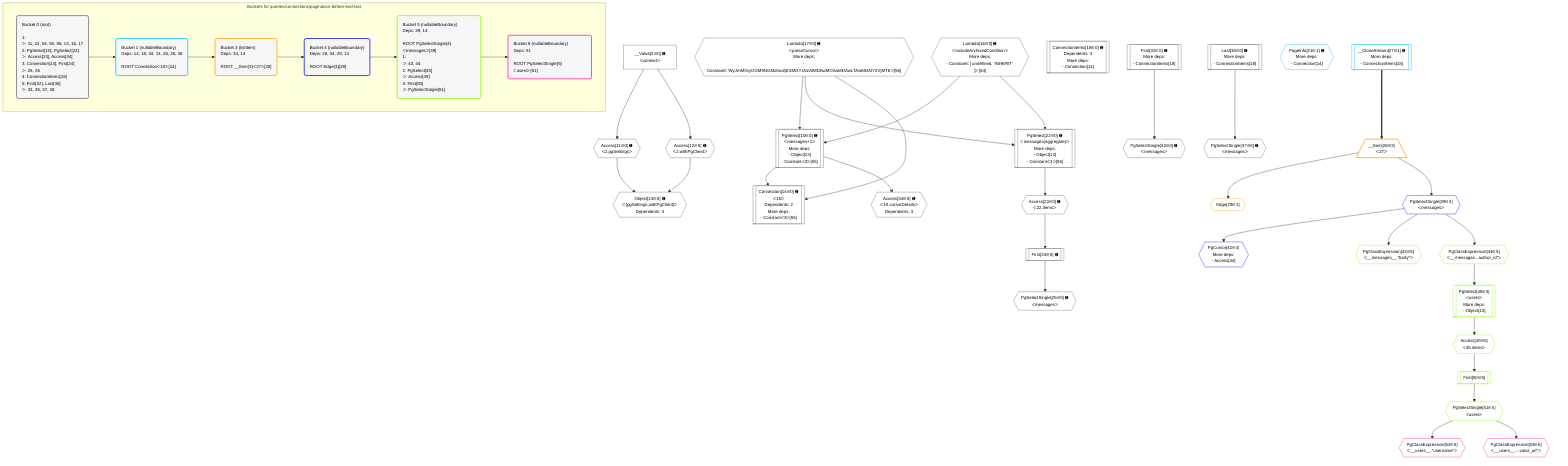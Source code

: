 %%{init: {'themeVariables': { 'fontSize': '12px'}}}%%
graph TD
    classDef path fill:#eee,stroke:#000,color:#000
    classDef plan fill:#fff,stroke-width:1px,color:#000
    classDef itemplan fill:#fff,stroke-width:2px,color:#000
    classDef unbatchedplan fill:#dff,stroke-width:1px,color:#000
    classDef sideeffectplan fill:#fcc,stroke-width:2px,color:#000
    classDef bucket fill:#f6f6f6,color:#000,stroke-width:2px,text-align:left

    subgraph "Buckets for queries/connections/pagination-before-end-last"
    Bucket0("Bucket 0 (root)<br /><br />1: <br />ᐳ: 11, 12, 54, 55, 56, 13, 16, 17<br />2: PgSelect[10], PgSelect[22]<br />ᐳ: Access[23], Access[34]<br />3: Connection[14], First[24]<br />ᐳ: 25, 26<br />4: ConnectionItems[18]<br />5: First[32], Last[36]<br />ᐳ: 33, 35, 37, 38"):::bucket
    Bucket1("Bucket 1 (nullableBoundary)<br />Deps: 14, 18, 34, 13, 26, 35, 38<br /><br />ROOT Connectionᐸ10ᐳ[14]"):::bucket
    Bucket3("Bucket 3 (listItem)<br />Deps: 34, 13<br /><br />ROOT __Item{3}ᐸ27ᐳ[28]"):::bucket
    Bucket4("Bucket 4 (nullableBoundary)<br />Deps: 28, 34, 29, 13<br /><br />ROOT Edge{3}[29]"):::bucket
    Bucket5("Bucket 5 (nullableBoundary)<br />Deps: 39, 13<br /><br />ROOT PgSelectSingle{4}ᐸmessagesᐳ[39]<br />1: <br />ᐳ: 43, 44<br />2: PgSelect[45]<br />ᐳ: Access[49]<br />3: First[50]<br />ᐳ: PgSelectSingle[51]"):::bucket
    Bucket6("Bucket 6 (nullableBoundary)<br />Deps: 51<br /><br />ROOT PgSelectSingle{5}ᐸusersᐳ[51]"):::bucket
    end
    Bucket0 --> Bucket1
    Bucket1 --> Bucket3
    Bucket3 --> Bucket4
    Bucket4 --> Bucket5
    Bucket5 --> Bucket6

    %% plan dependencies
    PgSelect10[["PgSelect[10∈0] ➊<br />ᐸmessages+1ᐳ<br />More deps:<br />- Object[13]<br />- Constantᐸ3ᐳ[55]"]]:::plan
    Lambda16{{"Lambda[16∈0] ➊<br />ᐸincludeArchivedConditionᐳ<br />More deps:<br />- Constantᐸ[ undefined, 'INHERIT' ]ᐳ[54]"}}:::plan
    Lambda17{{"Lambda[17∈0] ➊<br />ᐸparseCursorᐳ<br />More deps:<br />- Constantᐸ'WyJmMGIyOGM5NGMxIiwiZjE3MGYxNzAtMDAwMC0wMDAwLTAwMDAtY2VjMTEᐳ[56]"}}:::plan
    Lambda16 & Lambda17 --> PgSelect10
    PgSelect22[["PgSelect[22∈0] ➊<br />ᐸmessages(aggregate)ᐳ<br />More deps:<br />- Object[13]<br />- Constantᐸ3ᐳ[55]"]]:::plan
    Lambda16 & Lambda17 --> PgSelect22
    Connection14[["Connection[14∈0] ➊<br />ᐸ10ᐳ<br />Dependents: 2<br />More deps:<br />- Constantᐸ3ᐳ[55]"]]:::plan
    PgSelect10 & Lambda17 --> Connection14
    Object13{{"Object[13∈0] ➊<br />ᐸ{pgSettings,withPgClient}ᐳ<br />Dependents: 3"}}:::plan
    Access11{{"Access[11∈0] ➊<br />ᐸ2.pgSettingsᐳ"}}:::plan
    Access12{{"Access[12∈0] ➊<br />ᐸ2.withPgClientᐳ"}}:::plan
    Access11 & Access12 --> Object13
    __Value2["__Value[2∈0] ➊<br />ᐸcontextᐳ"]:::plan
    __Value2 --> Access11
    __Value2 --> Access12
    ConnectionItems18[["ConnectionItems[18∈0] ➊<br />Dependents: 3<br />More deps:<br />- Connection[14]"]]:::plan
    Access23{{"Access[23∈0] ➊<br />ᐸ22.itemsᐳ"}}:::plan
    PgSelect22 --> Access23
    First24[["First[24∈0] ➊"]]:::plan
    Access23 --> First24
    PgSelectSingle25{{"PgSelectSingle[25∈0] ➊<br />ᐸmessagesᐳ"}}:::plan
    First24 --> PgSelectSingle25
    First32[["First[32∈0] ➊<br />More deps:<br />- ConnectionItems[18]"]]:::plan
    PgSelectSingle33{{"PgSelectSingle[33∈0] ➊<br />ᐸmessagesᐳ"}}:::plan
    First32 --> PgSelectSingle33
    Access34{{"Access[34∈0] ➊<br />ᐸ10.cursorDetailsᐳ<br />Dependents: 3"}}:::plan
    PgSelect10 --> Access34
    Last36[["Last[36∈0] ➊<br />More deps:<br />- ConnectionItems[18]"]]:::plan
    PgSelectSingle37{{"PgSelectSingle[37∈0] ➊<br />ᐸmessagesᐳ"}}:::plan
    Last36 --> PgSelectSingle37
    PageInfo21{{"PageInfo[21∈1] ➊<br />More deps:<br />- Connection[14]"}}:::plan
    __CloneStream27[["__CloneStream[27∈1] ➊<br />More deps:<br />- ConnectionItems[18]"]]:::plan
    __Item28[/"__Item[28∈3]<br />ᐸ27ᐳ"\]:::itemplan
    __CloneStream27 ==> __Item28
    Edge29{{"Edge[29∈3]"}}:::plan
    __Item28 --> Edge29
    PgCursor41{{"PgCursor[41∈4]<br />More deps:<br />- Access[34]"}}:::plan
    PgSelectSingle39{{"PgSelectSingle[39∈4]<br />ᐸmessagesᐳ"}}:::plan
    PgSelectSingle39 --> PgCursor41
    __Item28 --> PgSelectSingle39
    PgSelect45[["PgSelect[45∈5]<br />ᐸusersᐳ<br />More deps:<br />- Object[13]"]]:::plan
    PgClassExpression44{{"PgClassExpression[44∈5]<br />ᐸ__messages...author_id”ᐳ"}}:::plan
    PgClassExpression44 --> PgSelect45
    PgClassExpression43{{"PgClassExpression[43∈5]<br />ᐸ__messages__.”body”ᐳ"}}:::plan
    PgSelectSingle39 --> PgClassExpression43
    PgSelectSingle39 --> PgClassExpression44
    Access49{{"Access[49∈5]<br />ᐸ45.itemsᐳ"}}:::plan
    PgSelect45 --> Access49
    First50[["First[50∈5]"]]:::plan
    Access49 --> First50
    PgSelectSingle51{{"PgSelectSingle[51∈5]<br />ᐸusersᐳ"}}:::plan
    First50 --> PgSelectSingle51
    PgClassExpression52{{"PgClassExpression[52∈6]<br />ᐸ__users__.”username”ᐳ"}}:::plan
    PgSelectSingle51 --> PgClassExpression52
    PgClassExpression53{{"PgClassExpression[53∈6]<br />ᐸ__users__....vatar_url”ᐳ"}}:::plan
    PgSelectSingle51 --> PgClassExpression53

    %% define steps
    classDef bucket0 stroke:#696969
    class Bucket0,__Value2,PgSelect10,Access11,Access12,Object13,Connection14,Lambda16,Lambda17,ConnectionItems18,PgSelect22,Access23,First24,PgSelectSingle25,First32,PgSelectSingle33,Access34,Last36,PgSelectSingle37 bucket0
    classDef bucket1 stroke:#00bfff
    class Bucket1,PageInfo21,__CloneStream27 bucket1
    classDef bucket3 stroke:#ffa500
    class Bucket3,__Item28,Edge29 bucket3
    classDef bucket4 stroke:#0000ff
    class Bucket4,PgSelectSingle39,PgCursor41 bucket4
    classDef bucket5 stroke:#7fff00
    class Bucket5,PgClassExpression43,PgClassExpression44,PgSelect45,Access49,First50,PgSelectSingle51 bucket5
    classDef bucket6 stroke:#ff1493
    class Bucket6,PgClassExpression52,PgClassExpression53 bucket6